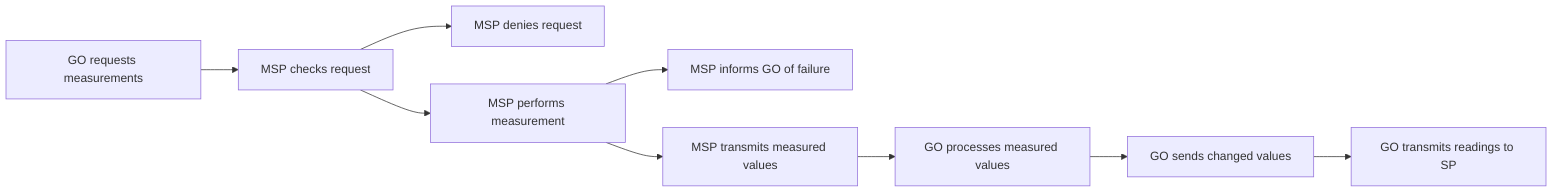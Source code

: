 graph LR
A[GO requests measurements] --> B[MSP checks request]
B --> C[MSP denies request]
B --> D[MSP performs measurement]
D --> E[MSP informs GO of failure]
D --> F[MSP transmits measured values]
F --> G[GO processes measured values]
G --> H[GO sends changed values]
H --> I[GO transmits readings to SP]